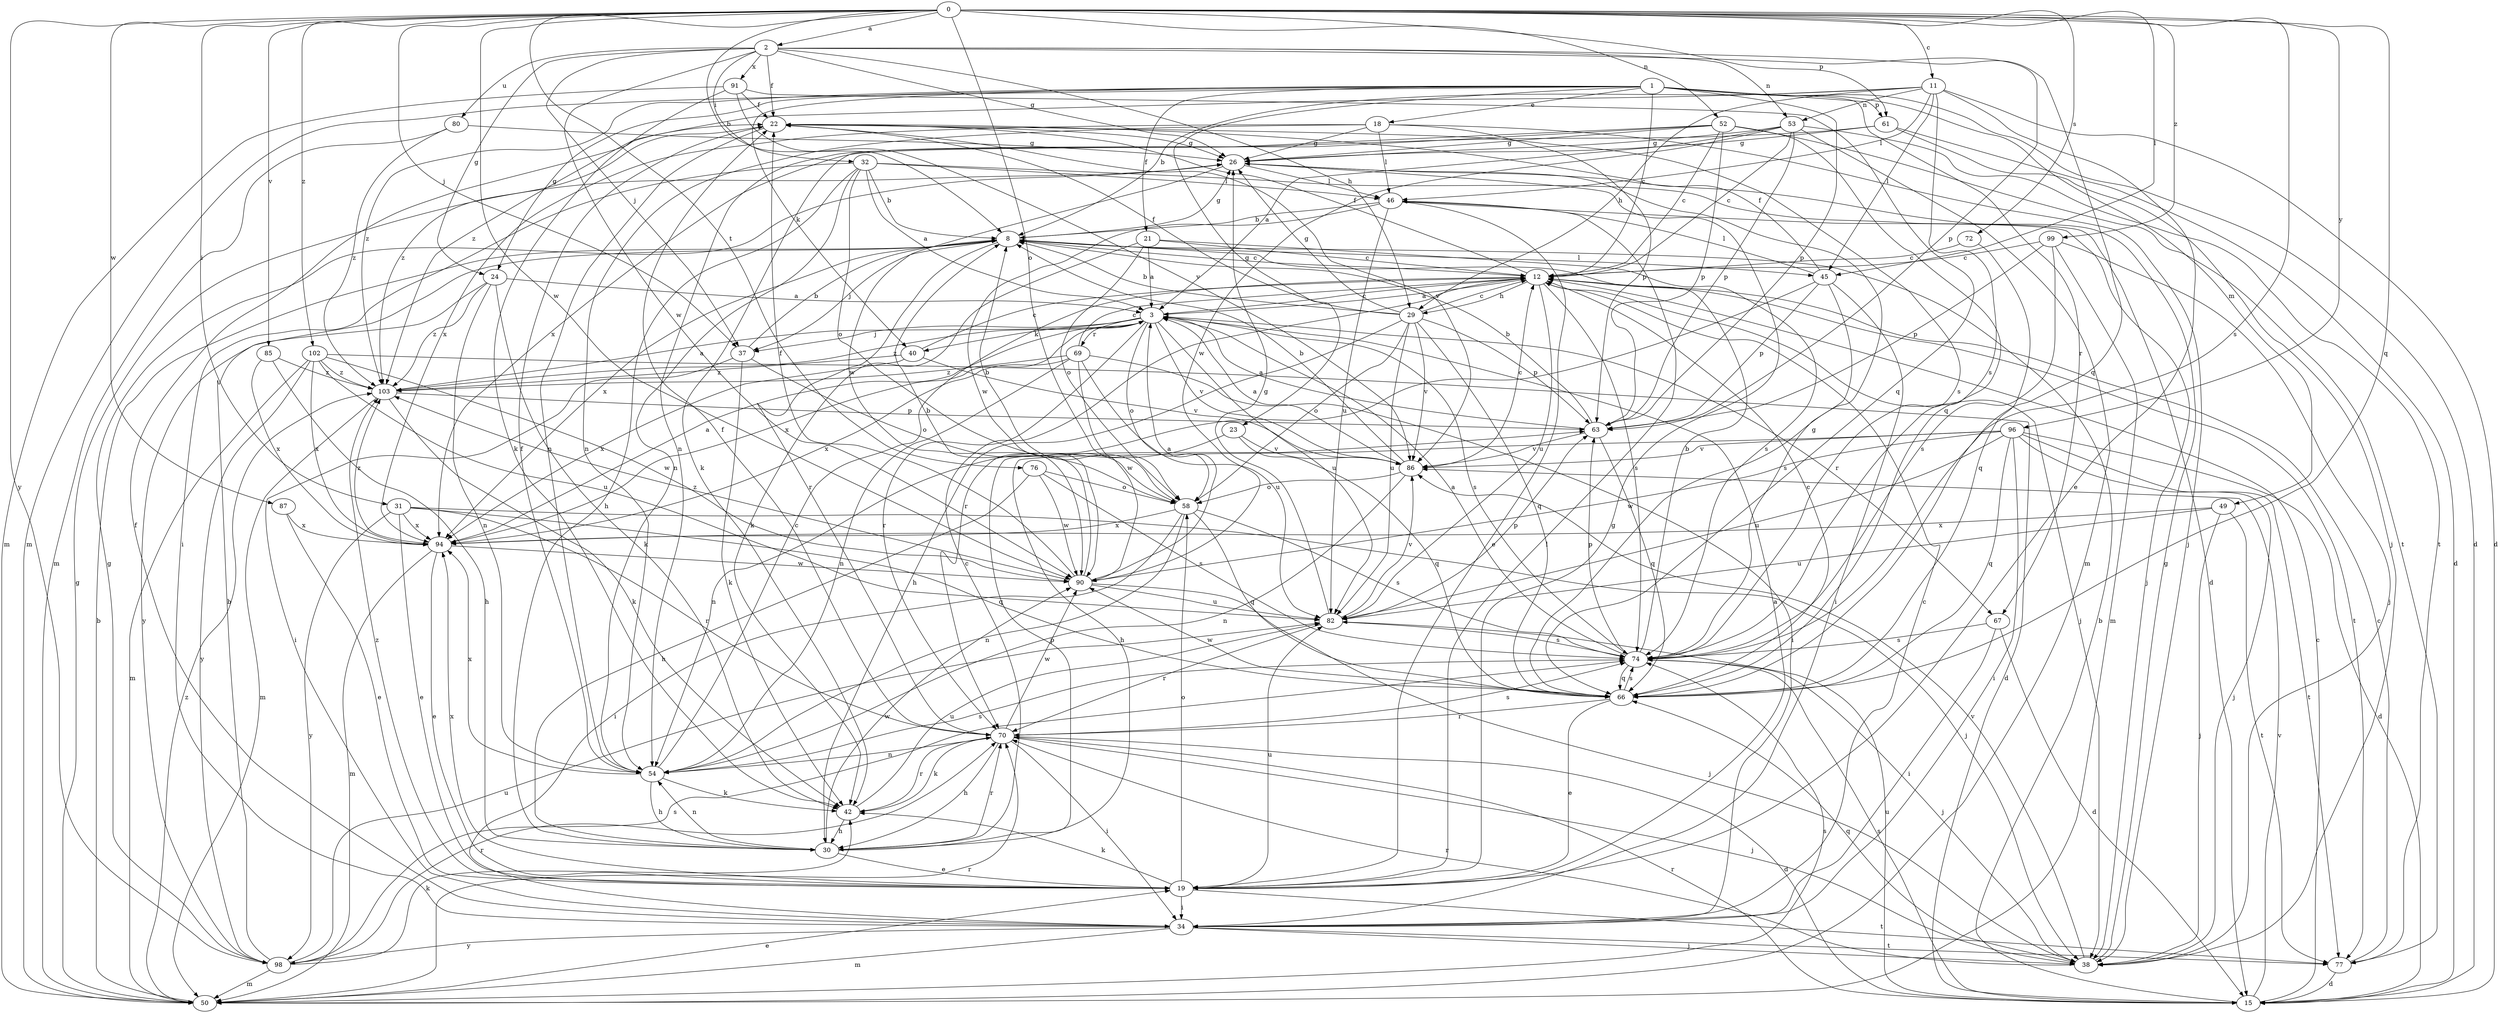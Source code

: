 strict digraph  {
0;
1;
2;
3;
8;
11;
12;
15;
18;
19;
21;
22;
23;
24;
26;
29;
30;
31;
32;
34;
37;
38;
40;
42;
45;
46;
49;
50;
52;
53;
54;
58;
61;
63;
66;
67;
69;
70;
72;
74;
76;
77;
80;
82;
85;
86;
87;
90;
91;
94;
96;
98;
99;
102;
103;
0 -> 2  [label=a];
0 -> 8  [label=b];
0 -> 11  [label=c];
0 -> 31  [label=i];
0 -> 37  [label=j];
0 -> 45  [label=l];
0 -> 52  [label=n];
0 -> 58  [label=o];
0 -> 61  [label=p];
0 -> 66  [label=q];
0 -> 72  [label=s];
0 -> 74  [label=s];
0 -> 76  [label=t];
0 -> 85  [label=v];
0 -> 87  [label=w];
0 -> 90  [label=w];
0 -> 96  [label=y];
0 -> 98  [label=y];
0 -> 99  [label=z];
0 -> 102  [label=z];
1 -> 12  [label=c];
1 -> 15  [label=d];
1 -> 18  [label=e];
1 -> 21  [label=f];
1 -> 23  [label=g];
1 -> 24  [label=g];
1 -> 40  [label=k];
1 -> 49  [label=m];
1 -> 50  [label=m];
1 -> 61  [label=p];
1 -> 63  [label=p];
1 -> 67  [label=r];
1 -> 103  [label=z];
2 -> 22  [label=f];
2 -> 24  [label=g];
2 -> 26  [label=g];
2 -> 29  [label=h];
2 -> 32  [label=i];
2 -> 37  [label=j];
2 -> 53  [label=n];
2 -> 63  [label=p];
2 -> 66  [label=q];
2 -> 80  [label=u];
2 -> 90  [label=w];
2 -> 91  [label=x];
3 -> 12  [label=c];
3 -> 37  [label=j];
3 -> 40  [label=k];
3 -> 58  [label=o];
3 -> 67  [label=r];
3 -> 69  [label=r];
3 -> 70  [label=r];
3 -> 74  [label=s];
3 -> 82  [label=u];
3 -> 86  [label=v];
3 -> 94  [label=x];
3 -> 103  [label=z];
8 -> 12  [label=c];
8 -> 26  [label=g];
8 -> 37  [label=j];
8 -> 45  [label=l];
8 -> 70  [label=r];
8 -> 94  [label=x];
11 -> 8  [label=b];
11 -> 15  [label=d];
11 -> 19  [label=e];
11 -> 29  [label=h];
11 -> 45  [label=l];
11 -> 46  [label=l];
11 -> 53  [label=n];
11 -> 74  [label=s];
11 -> 103  [label=z];
12 -> 3  [label=a];
12 -> 22  [label=f];
12 -> 29  [label=h];
12 -> 38  [label=j];
12 -> 74  [label=s];
12 -> 77  [label=t];
12 -> 82  [label=u];
15 -> 8  [label=b];
15 -> 12  [label=c];
15 -> 70  [label=r];
15 -> 74  [label=s];
15 -> 82  [label=u];
15 -> 86  [label=v];
18 -> 26  [label=g];
18 -> 38  [label=j];
18 -> 46  [label=l];
18 -> 54  [label=n];
18 -> 63  [label=p];
18 -> 94  [label=x];
19 -> 3  [label=a];
19 -> 26  [label=g];
19 -> 34  [label=i];
19 -> 42  [label=k];
19 -> 46  [label=l];
19 -> 58  [label=o];
19 -> 77  [label=t];
19 -> 82  [label=u];
19 -> 94  [label=x];
19 -> 103  [label=z];
21 -> 3  [label=a];
21 -> 12  [label=c];
21 -> 42  [label=k];
21 -> 58  [label=o];
21 -> 74  [label=s];
22 -> 26  [label=g];
22 -> 54  [label=n];
22 -> 74  [label=s];
22 -> 86  [label=v];
22 -> 103  [label=z];
23 -> 54  [label=n];
23 -> 66  [label=q];
23 -> 86  [label=v];
24 -> 3  [label=a];
24 -> 42  [label=k];
24 -> 54  [label=n];
24 -> 98  [label=y];
24 -> 103  [label=z];
26 -> 46  [label=l];
26 -> 90  [label=w];
29 -> 8  [label=b];
29 -> 12  [label=c];
29 -> 22  [label=f];
29 -> 26  [label=g];
29 -> 30  [label=h];
29 -> 58  [label=o];
29 -> 63  [label=p];
29 -> 66  [label=q];
29 -> 82  [label=u];
29 -> 86  [label=v];
30 -> 12  [label=c];
30 -> 19  [label=e];
30 -> 54  [label=n];
30 -> 63  [label=p];
30 -> 70  [label=r];
30 -> 90  [label=w];
31 -> 19  [label=e];
31 -> 38  [label=j];
31 -> 66  [label=q];
31 -> 70  [label=r];
31 -> 94  [label=x];
31 -> 98  [label=y];
32 -> 3  [label=a];
32 -> 8  [label=b];
32 -> 15  [label=d];
32 -> 30  [label=h];
32 -> 34  [label=i];
32 -> 46  [label=l];
32 -> 54  [label=n];
32 -> 58  [label=o];
34 -> 12  [label=c];
34 -> 22  [label=f];
34 -> 38  [label=j];
34 -> 50  [label=m];
34 -> 77  [label=t];
34 -> 98  [label=y];
37 -> 8  [label=b];
37 -> 34  [label=i];
37 -> 42  [label=k];
37 -> 58  [label=o];
38 -> 26  [label=g];
38 -> 66  [label=q];
38 -> 70  [label=r];
38 -> 86  [label=v];
40 -> 12  [label=c];
40 -> 86  [label=v];
40 -> 94  [label=x];
40 -> 103  [label=z];
42 -> 30  [label=h];
42 -> 70  [label=r];
42 -> 82  [label=u];
45 -> 22  [label=f];
45 -> 34  [label=i];
45 -> 46  [label=l];
45 -> 63  [label=p];
45 -> 70  [label=r];
45 -> 74  [label=s];
46 -> 8  [label=b];
46 -> 19  [label=e];
46 -> 38  [label=j];
46 -> 82  [label=u];
46 -> 90  [label=w];
49 -> 38  [label=j];
49 -> 77  [label=t];
49 -> 82  [label=u];
49 -> 94  [label=x];
50 -> 8  [label=b];
50 -> 19  [label=e];
50 -> 26  [label=g];
50 -> 70  [label=r];
50 -> 74  [label=s];
50 -> 103  [label=z];
52 -> 12  [label=c];
52 -> 26  [label=g];
52 -> 42  [label=k];
52 -> 54  [label=n];
52 -> 63  [label=p];
52 -> 66  [label=q];
52 -> 77  [label=t];
53 -> 3  [label=a];
53 -> 12  [label=c];
53 -> 26  [label=g];
53 -> 50  [label=m];
53 -> 63  [label=p];
53 -> 77  [label=t];
53 -> 90  [label=w];
54 -> 12  [label=c];
54 -> 22  [label=f];
54 -> 30  [label=h];
54 -> 42  [label=k];
54 -> 74  [label=s];
54 -> 94  [label=x];
58 -> 8  [label=b];
58 -> 34  [label=i];
58 -> 54  [label=n];
58 -> 66  [label=q];
58 -> 74  [label=s];
58 -> 94  [label=x];
61 -> 15  [label=d];
61 -> 26  [label=g];
61 -> 38  [label=j];
61 -> 94  [label=x];
63 -> 3  [label=a];
63 -> 8  [label=b];
63 -> 66  [label=q];
63 -> 86  [label=v];
66 -> 12  [label=c];
66 -> 19  [label=e];
66 -> 26  [label=g];
66 -> 70  [label=r];
66 -> 74  [label=s];
66 -> 90  [label=w];
67 -> 15  [label=d];
67 -> 34  [label=i];
67 -> 74  [label=s];
69 -> 12  [label=c];
69 -> 34  [label=i];
69 -> 54  [label=n];
69 -> 82  [label=u];
69 -> 90  [label=w];
69 -> 94  [label=x];
69 -> 103  [label=z];
70 -> 15  [label=d];
70 -> 22  [label=f];
70 -> 30  [label=h];
70 -> 34  [label=i];
70 -> 38  [label=j];
70 -> 42  [label=k];
70 -> 54  [label=n];
70 -> 74  [label=s];
70 -> 90  [label=w];
72 -> 12  [label=c];
72 -> 66  [label=q];
74 -> 3  [label=a];
74 -> 8  [label=b];
74 -> 38  [label=j];
74 -> 63  [label=p];
74 -> 66  [label=q];
76 -> 30  [label=h];
76 -> 58  [label=o];
76 -> 74  [label=s];
76 -> 90  [label=w];
77 -> 12  [label=c];
77 -> 15  [label=d];
80 -> 26  [label=g];
80 -> 50  [label=m];
80 -> 103  [label=z];
82 -> 26  [label=g];
82 -> 63  [label=p];
82 -> 70  [label=r];
82 -> 74  [label=s];
82 -> 86  [label=v];
85 -> 30  [label=h];
85 -> 94  [label=x];
85 -> 103  [label=z];
86 -> 3  [label=a];
86 -> 8  [label=b];
86 -> 12  [label=c];
86 -> 54  [label=n];
86 -> 58  [label=o];
87 -> 19  [label=e];
87 -> 94  [label=x];
90 -> 3  [label=a];
90 -> 8  [label=b];
90 -> 22  [label=f];
90 -> 38  [label=j];
90 -> 82  [label=u];
90 -> 103  [label=z];
91 -> 22  [label=f];
91 -> 42  [label=k];
91 -> 50  [label=m];
91 -> 66  [label=q];
91 -> 86  [label=v];
94 -> 3  [label=a];
94 -> 19  [label=e];
94 -> 50  [label=m];
94 -> 90  [label=w];
94 -> 103  [label=z];
96 -> 15  [label=d];
96 -> 30  [label=h];
96 -> 34  [label=i];
96 -> 38  [label=j];
96 -> 66  [label=q];
96 -> 77  [label=t];
96 -> 82  [label=u];
96 -> 86  [label=v];
96 -> 90  [label=w];
98 -> 8  [label=b];
98 -> 26  [label=g];
98 -> 42  [label=k];
98 -> 50  [label=m];
98 -> 70  [label=r];
98 -> 74  [label=s];
98 -> 82  [label=u];
99 -> 12  [label=c];
99 -> 38  [label=j];
99 -> 50  [label=m];
99 -> 63  [label=p];
99 -> 74  [label=s];
102 -> 15  [label=d];
102 -> 50  [label=m];
102 -> 82  [label=u];
102 -> 90  [label=w];
102 -> 94  [label=x];
102 -> 98  [label=y];
102 -> 103  [label=z];
103 -> 3  [label=a];
103 -> 42  [label=k];
103 -> 50  [label=m];
103 -> 63  [label=p];
}
